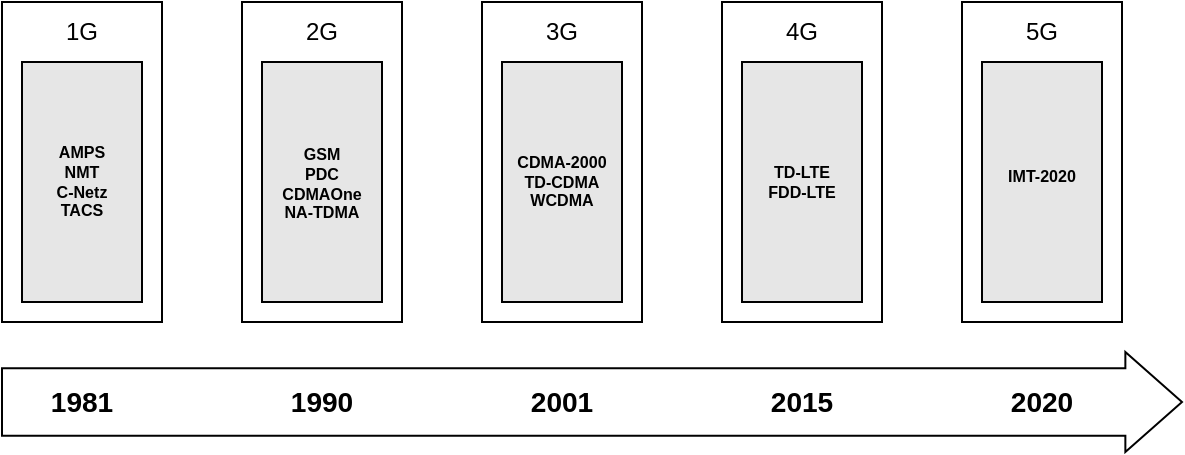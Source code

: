 <mxfile version="18.0.3" type="github">
  <diagram id="o1X1xUtlbWgdh_1RV_qe" name="Page-1">
    <mxGraphModel dx="716" dy="377" grid="1" gridSize="10" guides="1" tooltips="1" connect="1" arrows="1" fold="1" page="1" pageScale="1" pageWidth="827" pageHeight="1169" math="0" shadow="0">
      <root>
        <mxCell id="0" />
        <mxCell id="1" parent="0" />
        <mxCell id="TWVW-nD7T3ZIktCz6dkJ-1" value="" style="rounded=0;whiteSpace=wrap;html=1;direction=south;" vertex="1" parent="1">
          <mxGeometry x="120" y="200" width="80" height="160" as="geometry" />
        </mxCell>
        <mxCell id="TWVW-nD7T3ZIktCz6dkJ-7" value="" style="shape=singleArrow;whiteSpace=wrap;html=1;arrowWidth=0.673;arrowSize=0.048;" vertex="1" parent="1">
          <mxGeometry x="120" y="375" width="590" height="50" as="geometry" />
        </mxCell>
        <mxCell id="TWVW-nD7T3ZIktCz6dkJ-8" value="1G" style="text;html=1;strokeColor=none;fillColor=none;align=center;verticalAlign=middle;whiteSpace=wrap;rounded=0;" vertex="1" parent="1">
          <mxGeometry x="130" y="200" width="60" height="30" as="geometry" />
        </mxCell>
        <mxCell id="TWVW-nD7T3ZIktCz6dkJ-9" value="" style="rounded=0;whiteSpace=wrap;html=1;direction=south;fillColor=#E6E6E6;" vertex="1" parent="1">
          <mxGeometry x="130" y="230" width="60" height="120" as="geometry" />
        </mxCell>
        <mxCell id="TWVW-nD7T3ZIktCz6dkJ-10" value="" style="rounded=0;whiteSpace=wrap;html=1;direction=south;" vertex="1" parent="1">
          <mxGeometry x="240" y="200" width="80" height="160" as="geometry" />
        </mxCell>
        <mxCell id="TWVW-nD7T3ZIktCz6dkJ-11" value="2G" style="text;html=1;strokeColor=none;fillColor=none;align=center;verticalAlign=middle;whiteSpace=wrap;rounded=0;" vertex="1" parent="1">
          <mxGeometry x="250" y="200" width="60" height="30" as="geometry" />
        </mxCell>
        <mxCell id="TWVW-nD7T3ZIktCz6dkJ-12" value="" style="rounded=0;whiteSpace=wrap;html=1;direction=south;fillColor=#E6E6E6;" vertex="1" parent="1">
          <mxGeometry x="250" y="230" width="60" height="120" as="geometry" />
        </mxCell>
        <mxCell id="TWVW-nD7T3ZIktCz6dkJ-13" value="" style="rounded=0;whiteSpace=wrap;html=1;direction=south;" vertex="1" parent="1">
          <mxGeometry x="360" y="200" width="80" height="160" as="geometry" />
        </mxCell>
        <mxCell id="TWVW-nD7T3ZIktCz6dkJ-14" value="3G" style="text;html=1;strokeColor=none;fillColor=none;align=center;verticalAlign=middle;whiteSpace=wrap;rounded=0;" vertex="1" parent="1">
          <mxGeometry x="370" y="200" width="60" height="30" as="geometry" />
        </mxCell>
        <mxCell id="TWVW-nD7T3ZIktCz6dkJ-15" value="" style="rounded=0;whiteSpace=wrap;html=1;direction=south;fillColor=#E6E6E6;" vertex="1" parent="1">
          <mxGeometry x="370" y="230" width="60" height="120" as="geometry" />
        </mxCell>
        <mxCell id="TWVW-nD7T3ZIktCz6dkJ-16" value="" style="rounded=0;whiteSpace=wrap;html=1;direction=south;" vertex="1" parent="1">
          <mxGeometry x="480" y="200" width="80" height="160" as="geometry" />
        </mxCell>
        <mxCell id="TWVW-nD7T3ZIktCz6dkJ-17" value="4G" style="text;html=1;strokeColor=none;fillColor=none;align=center;verticalAlign=middle;whiteSpace=wrap;rounded=0;" vertex="1" parent="1">
          <mxGeometry x="490" y="200" width="60" height="30" as="geometry" />
        </mxCell>
        <mxCell id="TWVW-nD7T3ZIktCz6dkJ-18" value="" style="rounded=0;whiteSpace=wrap;html=1;direction=south;fillColor=#E6E6E6;" vertex="1" parent="1">
          <mxGeometry x="490" y="230" width="60" height="120" as="geometry" />
        </mxCell>
        <mxCell id="TWVW-nD7T3ZIktCz6dkJ-19" value="" style="rounded=0;whiteSpace=wrap;html=1;direction=south;" vertex="1" parent="1">
          <mxGeometry x="600" y="200" width="80" height="160" as="geometry" />
        </mxCell>
        <mxCell id="TWVW-nD7T3ZIktCz6dkJ-20" value="5G" style="text;html=1;strokeColor=none;fillColor=none;align=center;verticalAlign=middle;whiteSpace=wrap;rounded=0;" vertex="1" parent="1">
          <mxGeometry x="610" y="200" width="60" height="30" as="geometry" />
        </mxCell>
        <mxCell id="TWVW-nD7T3ZIktCz6dkJ-21" value="" style="rounded=0;whiteSpace=wrap;html=1;direction=south;fillColor=#E6E6E6;" vertex="1" parent="1">
          <mxGeometry x="610" y="230" width="60" height="120" as="geometry" />
        </mxCell>
        <mxCell id="TWVW-nD7T3ZIktCz6dkJ-22" value="&lt;h3&gt;&lt;b&gt;1981&lt;/b&gt;&lt;/h3&gt;" style="text;html=1;strokeColor=none;fillColor=none;align=center;verticalAlign=middle;whiteSpace=wrap;rounded=0;" vertex="1" parent="1">
          <mxGeometry x="130" y="385" width="60" height="30" as="geometry" />
        </mxCell>
        <mxCell id="TWVW-nD7T3ZIktCz6dkJ-23" value="&lt;h3&gt;&lt;b&gt;1990&lt;/b&gt;&lt;/h3&gt;" style="text;html=1;strokeColor=none;fillColor=none;align=center;verticalAlign=middle;whiteSpace=wrap;rounded=0;" vertex="1" parent="1">
          <mxGeometry x="250" y="385" width="60" height="30" as="geometry" />
        </mxCell>
        <mxCell id="TWVW-nD7T3ZIktCz6dkJ-24" value="&lt;h3&gt;&lt;b&gt;2001&lt;/b&gt;&lt;/h3&gt;" style="text;html=1;strokeColor=none;fillColor=none;align=center;verticalAlign=middle;whiteSpace=wrap;rounded=0;" vertex="1" parent="1">
          <mxGeometry x="370" y="385" width="60" height="30" as="geometry" />
        </mxCell>
        <mxCell id="TWVW-nD7T3ZIktCz6dkJ-25" value="&lt;h3&gt;&lt;b&gt;2015&lt;/b&gt;&lt;/h3&gt;" style="text;html=1;strokeColor=none;fillColor=none;align=center;verticalAlign=middle;whiteSpace=wrap;rounded=0;" vertex="1" parent="1">
          <mxGeometry x="490" y="385" width="60" height="30" as="geometry" />
        </mxCell>
        <mxCell id="TWVW-nD7T3ZIktCz6dkJ-26" value="&lt;h3&gt;&lt;b&gt;2020&lt;/b&gt;&lt;/h3&gt;" style="text;html=1;strokeColor=none;fillColor=none;align=center;verticalAlign=middle;whiteSpace=wrap;rounded=0;" vertex="1" parent="1">
          <mxGeometry x="610" y="385" width="60" height="30" as="geometry" />
        </mxCell>
        <mxCell id="TWVW-nD7T3ZIktCz6dkJ-29" value="&lt;h6&gt;AMPS&lt;br&gt;NMT&lt;br&gt;C-Netz&lt;br&gt;TACS&lt;/h6&gt;" style="text;html=1;strokeColor=none;fillColor=none;align=center;verticalAlign=middle;whiteSpace=wrap;rounded=0;" vertex="1" parent="1">
          <mxGeometry x="130" y="262.5" width="60" height="55" as="geometry" />
        </mxCell>
        <mxCell id="TWVW-nD7T3ZIktCz6dkJ-30" value="&lt;h6&gt;GSM&lt;br&gt;PDC&lt;br&gt;CDMAOne&lt;br&gt;NA-TDMA&lt;/h6&gt;" style="text;html=1;strokeColor=none;fillColor=none;align=center;verticalAlign=middle;whiteSpace=wrap;rounded=0;" vertex="1" parent="1">
          <mxGeometry x="250" y="265" width="60" height="52.5" as="geometry" />
        </mxCell>
        <mxCell id="TWVW-nD7T3ZIktCz6dkJ-31" value="&lt;h6&gt;CDMA-2000&lt;br&gt;TD-CDMA&lt;br&gt;WCDMA&lt;/h6&gt;" style="text;html=1;strokeColor=none;fillColor=none;align=center;verticalAlign=middle;whiteSpace=wrap;rounded=0;" vertex="1" parent="1">
          <mxGeometry x="370" y="265" width="60" height="50" as="geometry" />
        </mxCell>
        <mxCell id="TWVW-nD7T3ZIktCz6dkJ-32" value="&lt;h6&gt;TD-LTE&lt;br&gt;FDD-LTE&lt;/h6&gt;" style="text;html=1;strokeColor=none;fillColor=none;align=center;verticalAlign=middle;whiteSpace=wrap;rounded=0;" vertex="1" parent="1">
          <mxGeometry x="490" y="271.88" width="60" height="36.25" as="geometry" />
        </mxCell>
        <mxCell id="TWVW-nD7T3ZIktCz6dkJ-33" value="&lt;h6&gt;IMT-2020&lt;/h6&gt;" style="text;html=1;strokeColor=none;fillColor=none;align=center;verticalAlign=middle;whiteSpace=wrap;rounded=0;" vertex="1" parent="1">
          <mxGeometry x="610" y="271.88" width="60" height="30" as="geometry" />
        </mxCell>
      </root>
    </mxGraphModel>
  </diagram>
</mxfile>

